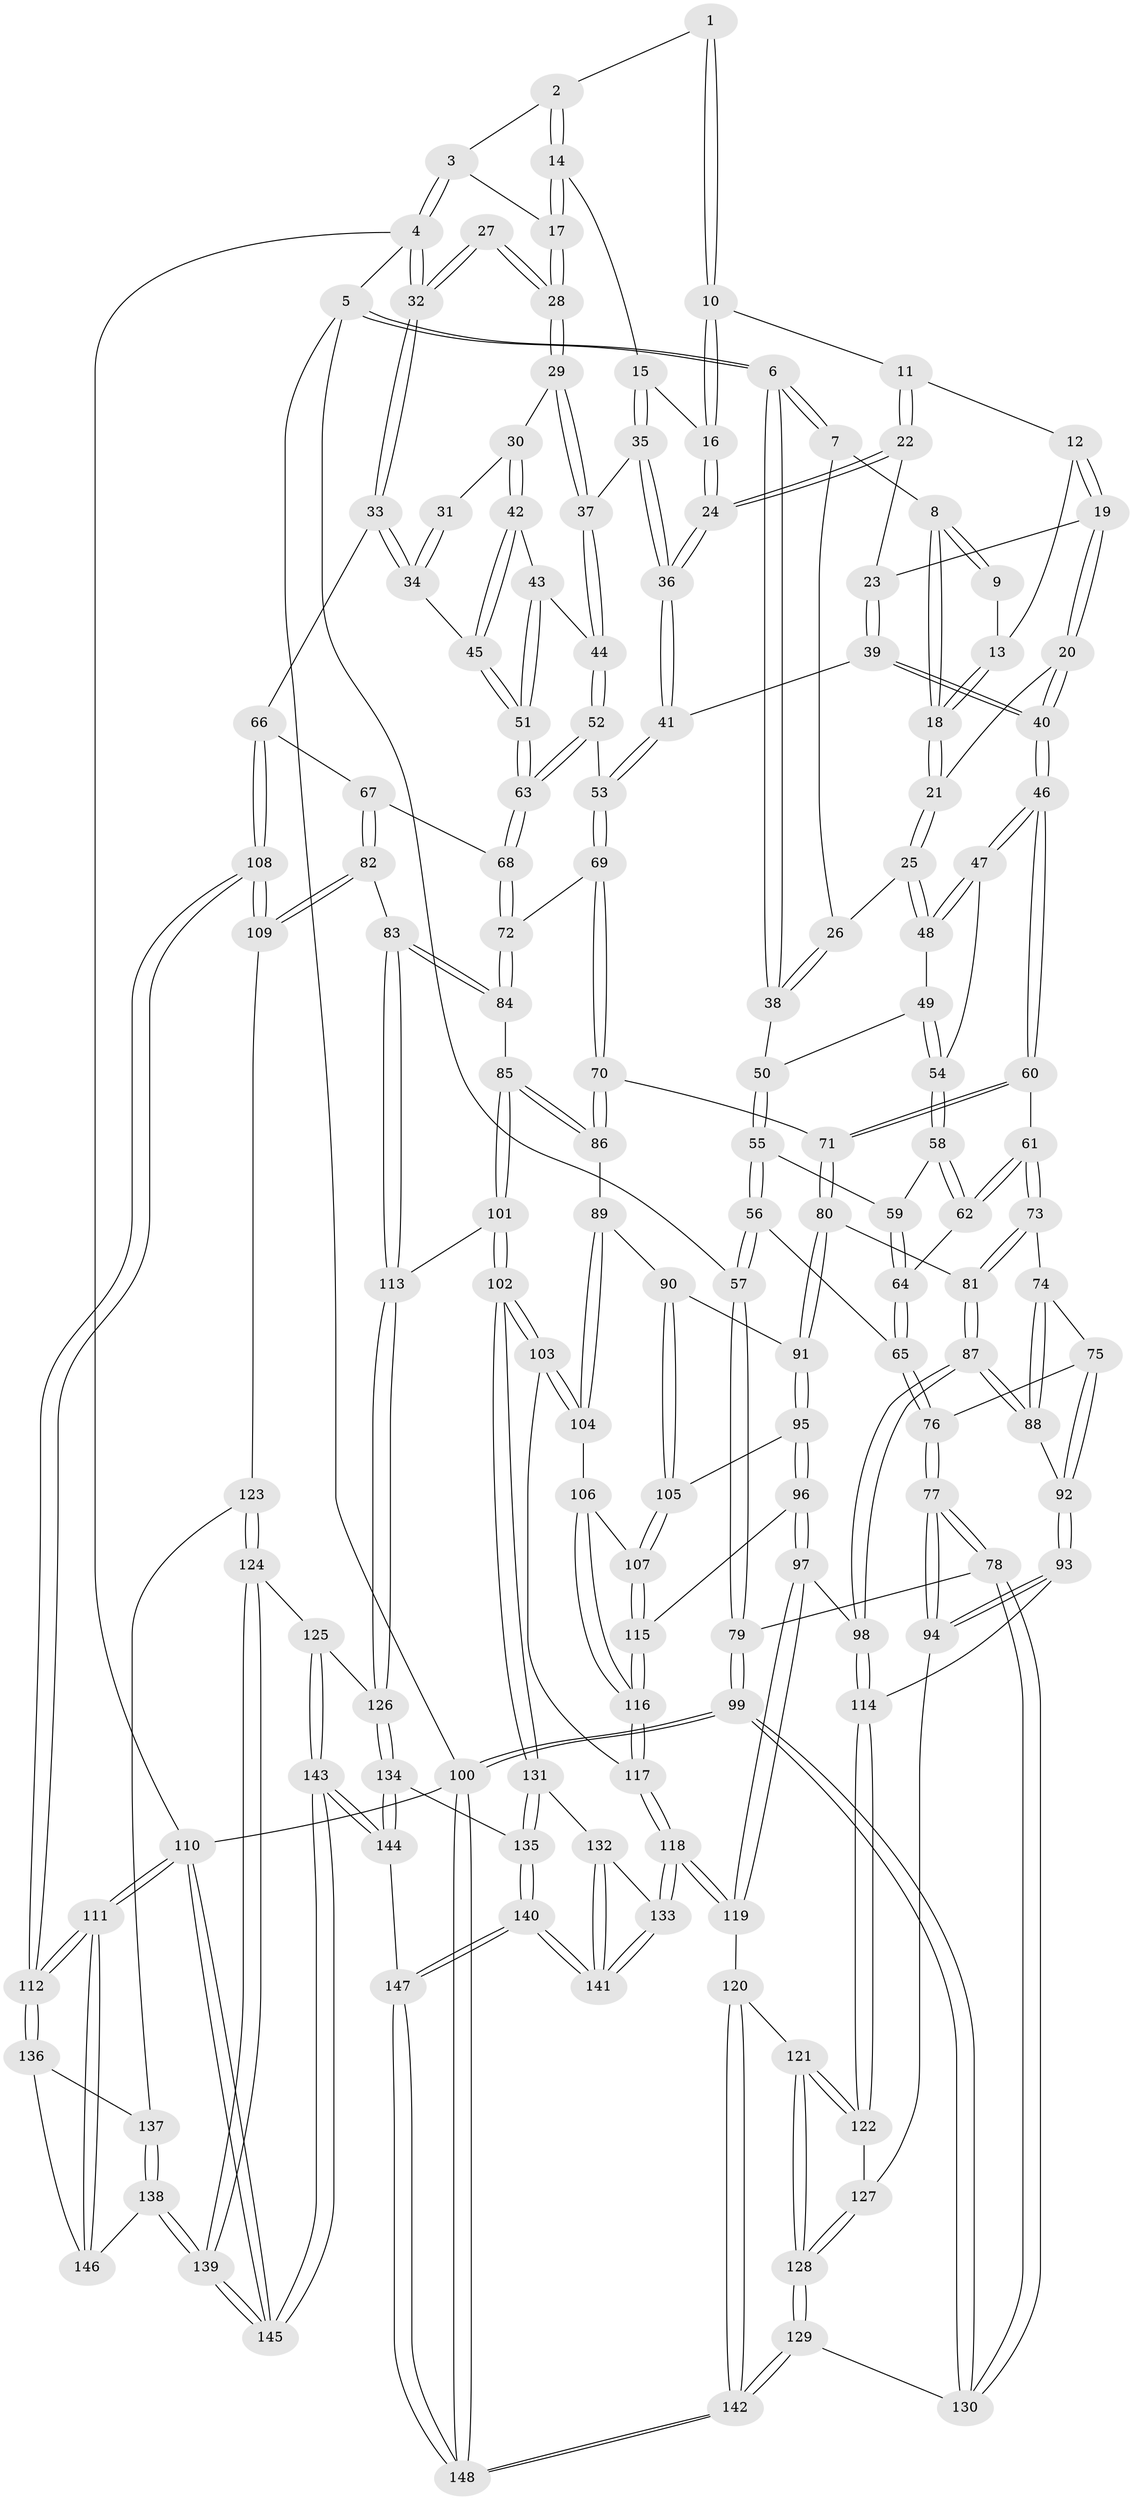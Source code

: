// Generated by graph-tools (version 1.1) at 2025/16/03/09/25 04:16:58]
// undirected, 148 vertices, 367 edges
graph export_dot {
graph [start="1"]
  node [color=gray90,style=filled];
  1 [pos="+0.6427529401238221+0"];
  2 [pos="+0.6892364733687074+0"];
  3 [pos="+1+0"];
  4 [pos="+1+0"];
  5 [pos="+0+0"];
  6 [pos="+0+0"];
  7 [pos="+0.058097144698071514+0"];
  8 [pos="+0.1223068638468324+0"];
  9 [pos="+0.3811631721934676+0"];
  10 [pos="+0.6093694404372579+0.00916509089055006"];
  11 [pos="+0.5308107437908062+0.06320818726349423"];
  12 [pos="+0.4648049102950022+0.06183794545112333"];
  13 [pos="+0.4506885770209701+0.04139156255195709"];
  14 [pos="+0.798125544809103+0.10599770957357552"];
  15 [pos="+0.7268039793425561+0.12128461128509807"];
  16 [pos="+0.6684773310051902+0.10766779565317058"];
  17 [pos="+0.8012173504974139+0.10687978988257574"];
  18 [pos="+0.28273653086849104+0.05230002740901953"];
  19 [pos="+0.4098641198237203+0.1462152720808968"];
  20 [pos="+0.3557071986210701+0.16640979692972085"];
  21 [pos="+0.3087553788833677+0.1457074422390362"];
  22 [pos="+0.5332894317746779+0.17629123456304036"];
  23 [pos="+0.42250790197939625+0.1510582105131038"];
  24 [pos="+0.5789717749909247+0.23483274657057107"];
  25 [pos="+0.2527492720653269+0.19212132248719402"];
  26 [pos="+0.1696596857906883+0.17128889490004423"];
  27 [pos="+1+0"];
  28 [pos="+0.81308790462996+0.11346110762064678"];
  29 [pos="+0.8330007895149777+0.14897683597287908"];
  30 [pos="+0.8515634577252105+0.1659145438829778"];
  31 [pos="+0.9361655819538687+0.1303587928432493"];
  32 [pos="+1+0"];
  33 [pos="+1+0.25732001787924136"];
  34 [pos="+1+0.26474515066552334"];
  35 [pos="+0.7234366254172239+0.21611869073971662"];
  36 [pos="+0.5791271527629124+0.243943433631012"];
  37 [pos="+0.7535843414367948+0.2647003490861838"];
  38 [pos="+0.08170809226652967+0.20732290805970066"];
  39 [pos="+0.539180047649847+0.32252002232889165"];
  40 [pos="+0.4237538181997919+0.3608778811995347"];
  41 [pos="+0.5660663322935061+0.3157462396176066"];
  42 [pos="+0.8945434844453797+0.23213191374456588"];
  43 [pos="+0.8243514392401402+0.2791706630557552"];
  44 [pos="+0.756423556843919+0.29732103658295667"];
  45 [pos="+0.9732327547869378+0.26876260874222796"];
  46 [pos="+0.3930405804845398+0.39673409943338067"];
  47 [pos="+0.2817992385861474+0.30718875163603737"];
  48 [pos="+0.24799423546754434+0.2084314819653585"];
  49 [pos="+0.18445043160498117+0.27378029555040895"];
  50 [pos="+0.09046355011734203+0.26466574845776103"];
  51 [pos="+0.8839772725992188+0.3877281625990697"];
  52 [pos="+0.7526376819672349+0.30376543792585986"];
  53 [pos="+0.6342852207990646+0.3664510918332132"];
  54 [pos="+0.20289675801851323+0.3266319767360972"];
  55 [pos="+0.0727427969396244+0.3020140889984924"];
  56 [pos="+0+0.3758407775422199"];
  57 [pos="+0+0.3915632207053714"];
  58 [pos="+0.19372069200722547+0.3616252926691727"];
  59 [pos="+0.1159605970428725+0.33502883503355074"];
  60 [pos="+0.3886961609441752+0.4074694561317024"];
  61 [pos="+0.24662659617164442+0.442118069128891"];
  62 [pos="+0.21119053108101996+0.42676875587668023"];
  63 [pos="+0.8657720957117149+0.42511022501518597"];
  64 [pos="+0.13941358250290453+0.44595625400044636"];
  65 [pos="+0.10331947400720508+0.46332336909457733"];
  66 [pos="+1+0.4524986048231114"];
  67 [pos="+0.8924313602834963+0.4632549163034344"];
  68 [pos="+0.8656201168643738+0.43097351208516266"];
  69 [pos="+0.6665460494004437+0.4678469915278086"];
  70 [pos="+0.45386714152415386+0.5289402654393754"];
  71 [pos="+0.41696822504287395+0.5045873024238743"];
  72 [pos="+0.6786430693791686+0.48367958145152407"];
  73 [pos="+0.22860090354601614+0.5528028067831338"];
  74 [pos="+0.2206661876985452+0.5582523583012327"];
  75 [pos="+0.10356397957157748+0.5610497641815929"];
  76 [pos="+0.09552911696630688+0.5589629310393678"];
  77 [pos="+0+0.6888616362215462"];
  78 [pos="+0+0.6925411556753498"];
  79 [pos="+0+0.6865734241508961"];
  80 [pos="+0.3552228539779405+0.5831782411549481"];
  81 [pos="+0.30805115595948535+0.5926253492242506"];
  82 [pos="+0.8783734522526098+0.6750759406757194"];
  83 [pos="+0.8405260390006489+0.6689207282919276"];
  84 [pos="+0.688375813105394+0.5836943759877615"];
  85 [pos="+0.6514211567150096+0.6129682440022366"];
  86 [pos="+0.5009858588904091+0.6043216151338432"];
  87 [pos="+0.25830701937400224+0.6832506262643018"];
  88 [pos="+0.20570126718009787+0.6644517938010903"];
  89 [pos="+0.49103014425070346+0.6375418541204025"];
  90 [pos="+0.4098374028085659+0.6681610132584074"];
  91 [pos="+0.366497477691567+0.6290980343731927"];
  92 [pos="+0.1970800175178573+0.6667974792209805"];
  93 [pos="+0.1305905076684066+0.7186637471183616"];
  94 [pos="+0.03762857172981585+0.7287161798576297"];
  95 [pos="+0.3305717529549405+0.70188049801651"];
  96 [pos="+0.3050772520522622+0.7221013465457672"];
  97 [pos="+0.29834457285108135+0.7230211551000052"];
  98 [pos="+0.2826444480363629+0.7204492245866883"];
  99 [pos="+0+0.9364067653358722"];
  100 [pos="+0+1"];
  101 [pos="+0.5897020784310144+0.799489918892364"];
  102 [pos="+0.577201201832297+0.803283492676089"];
  103 [pos="+0.5386863766737785+0.7837697570713026"];
  104 [pos="+0.5096235650963807+0.7500618587678066"];
  105 [pos="+0.4075227024272912+0.7057491532017723"];
  106 [pos="+0.42595187307559335+0.7327920281701354"];
  107 [pos="+0.41729217229417825+0.7251163888105564"];
  108 [pos="+1+0.7127803881363967"];
  109 [pos="+0.9194083617259097+0.706899411373872"];
  110 [pos="+1+1"];
  111 [pos="+1+1"];
  112 [pos="+1+1"];
  113 [pos="+0.6533656945185221+0.819556692639128"];
  114 [pos="+0.22695990617370215+0.7944356013621857"];
  115 [pos="+0.3496013358344123+0.7503275748770325"];
  116 [pos="+0.38022050428464393+0.8062736024773189"];
  117 [pos="+0.38071998768080234+0.8437926391709932"];
  118 [pos="+0.3516499891485464+0.8871672722448504"];
  119 [pos="+0.34202512647213534+0.8838308628641427"];
  120 [pos="+0.2894272113839269+0.8768284334880317"];
  121 [pos="+0.2327243995853217+0.8251456222355898"];
  122 [pos="+0.226973914843218+0.7967376976226215"];
  123 [pos="+0.8676584477047183+0.8285248954867055"];
  124 [pos="+0.7886423011322207+0.8869436169039425"];
  125 [pos="+0.7822911901183257+0.8884456024910736"];
  126 [pos="+0.7059164676322426+0.8731345513275904"];
  127 [pos="+0.09617249868041297+0.8158830562062583"];
  128 [pos="+0.12679476585526947+0.8909894758313724"];
  129 [pos="+0.11423173554890141+0.9633670550932593"];
  130 [pos="+0.07393027160598349+0.9466012933986766"];
  131 [pos="+0.5623512639441803+0.8429600544247543"];
  132 [pos="+0.501985323000381+0.8845614668764525"];
  133 [pos="+0.3617830668566156+0.9059603331455705"];
  134 [pos="+0.6559283830791844+1"];
  135 [pos="+0.5674925765190711+0.9176265141277283"];
  136 [pos="+0.9581966744967589+0.9332354416828557"];
  137 [pos="+0.8854946578219092+0.8605947829620842"];
  138 [pos="+0.8877774498404511+0.9737900871393309"];
  139 [pos="+0.8611102015615619+0.9988934774670962"];
  140 [pos="+0.4108036928443306+1"];
  141 [pos="+0.40830595557340893+1"];
  142 [pos="+0.14205712211590213+1"];
  143 [pos="+0.706127115313022+1"];
  144 [pos="+0.686882407696028+1"];
  145 [pos="+0.7999400171695676+1"];
  146 [pos="+0.8935357325271605+0.9725932681061717"];
  147 [pos="+0.40494818977485963+1"];
  148 [pos="+0.1739449825507882+1"];
  1 -- 2;
  1 -- 10;
  1 -- 10;
  2 -- 3;
  2 -- 14;
  2 -- 14;
  3 -- 4;
  3 -- 4;
  3 -- 17;
  4 -- 5;
  4 -- 32;
  4 -- 32;
  4 -- 110;
  5 -- 6;
  5 -- 6;
  5 -- 57;
  5 -- 100;
  6 -- 7;
  6 -- 7;
  6 -- 38;
  6 -- 38;
  7 -- 8;
  7 -- 26;
  8 -- 9;
  8 -- 9;
  8 -- 18;
  8 -- 18;
  9 -- 13;
  10 -- 11;
  10 -- 16;
  10 -- 16;
  11 -- 12;
  11 -- 22;
  11 -- 22;
  12 -- 13;
  12 -- 19;
  12 -- 19;
  13 -- 18;
  13 -- 18;
  14 -- 15;
  14 -- 17;
  14 -- 17;
  15 -- 16;
  15 -- 35;
  15 -- 35;
  16 -- 24;
  16 -- 24;
  17 -- 28;
  17 -- 28;
  18 -- 21;
  18 -- 21;
  19 -- 20;
  19 -- 20;
  19 -- 23;
  20 -- 21;
  20 -- 40;
  20 -- 40;
  21 -- 25;
  21 -- 25;
  22 -- 23;
  22 -- 24;
  22 -- 24;
  23 -- 39;
  23 -- 39;
  24 -- 36;
  24 -- 36;
  25 -- 26;
  25 -- 48;
  25 -- 48;
  26 -- 38;
  26 -- 38;
  27 -- 28;
  27 -- 28;
  27 -- 32;
  27 -- 32;
  28 -- 29;
  28 -- 29;
  29 -- 30;
  29 -- 37;
  29 -- 37;
  30 -- 31;
  30 -- 42;
  30 -- 42;
  31 -- 34;
  31 -- 34;
  32 -- 33;
  32 -- 33;
  33 -- 34;
  33 -- 34;
  33 -- 66;
  34 -- 45;
  35 -- 36;
  35 -- 36;
  35 -- 37;
  36 -- 41;
  36 -- 41;
  37 -- 44;
  37 -- 44;
  38 -- 50;
  39 -- 40;
  39 -- 40;
  39 -- 41;
  40 -- 46;
  40 -- 46;
  41 -- 53;
  41 -- 53;
  42 -- 43;
  42 -- 45;
  42 -- 45;
  43 -- 44;
  43 -- 51;
  43 -- 51;
  44 -- 52;
  44 -- 52;
  45 -- 51;
  45 -- 51;
  46 -- 47;
  46 -- 47;
  46 -- 60;
  46 -- 60;
  47 -- 48;
  47 -- 48;
  47 -- 54;
  48 -- 49;
  49 -- 50;
  49 -- 54;
  49 -- 54;
  50 -- 55;
  50 -- 55;
  51 -- 63;
  51 -- 63;
  52 -- 53;
  52 -- 63;
  52 -- 63;
  53 -- 69;
  53 -- 69;
  54 -- 58;
  54 -- 58;
  55 -- 56;
  55 -- 56;
  55 -- 59;
  56 -- 57;
  56 -- 57;
  56 -- 65;
  57 -- 79;
  57 -- 79;
  58 -- 59;
  58 -- 62;
  58 -- 62;
  59 -- 64;
  59 -- 64;
  60 -- 61;
  60 -- 71;
  60 -- 71;
  61 -- 62;
  61 -- 62;
  61 -- 73;
  61 -- 73;
  62 -- 64;
  63 -- 68;
  63 -- 68;
  64 -- 65;
  64 -- 65;
  65 -- 76;
  65 -- 76;
  66 -- 67;
  66 -- 108;
  66 -- 108;
  67 -- 68;
  67 -- 82;
  67 -- 82;
  68 -- 72;
  68 -- 72;
  69 -- 70;
  69 -- 70;
  69 -- 72;
  70 -- 71;
  70 -- 86;
  70 -- 86;
  71 -- 80;
  71 -- 80;
  72 -- 84;
  72 -- 84;
  73 -- 74;
  73 -- 81;
  73 -- 81;
  74 -- 75;
  74 -- 88;
  74 -- 88;
  75 -- 76;
  75 -- 92;
  75 -- 92;
  76 -- 77;
  76 -- 77;
  77 -- 78;
  77 -- 78;
  77 -- 94;
  77 -- 94;
  78 -- 79;
  78 -- 130;
  78 -- 130;
  79 -- 99;
  79 -- 99;
  80 -- 81;
  80 -- 91;
  80 -- 91;
  81 -- 87;
  81 -- 87;
  82 -- 83;
  82 -- 109;
  82 -- 109;
  83 -- 84;
  83 -- 84;
  83 -- 113;
  83 -- 113;
  84 -- 85;
  85 -- 86;
  85 -- 86;
  85 -- 101;
  85 -- 101;
  86 -- 89;
  87 -- 88;
  87 -- 88;
  87 -- 98;
  87 -- 98;
  88 -- 92;
  89 -- 90;
  89 -- 104;
  89 -- 104;
  90 -- 91;
  90 -- 105;
  90 -- 105;
  91 -- 95;
  91 -- 95;
  92 -- 93;
  92 -- 93;
  93 -- 94;
  93 -- 94;
  93 -- 114;
  94 -- 127;
  95 -- 96;
  95 -- 96;
  95 -- 105;
  96 -- 97;
  96 -- 97;
  96 -- 115;
  97 -- 98;
  97 -- 119;
  97 -- 119;
  98 -- 114;
  98 -- 114;
  99 -- 100;
  99 -- 100;
  99 -- 130;
  99 -- 130;
  100 -- 148;
  100 -- 148;
  100 -- 110;
  101 -- 102;
  101 -- 102;
  101 -- 113;
  102 -- 103;
  102 -- 103;
  102 -- 131;
  102 -- 131;
  103 -- 104;
  103 -- 104;
  103 -- 117;
  104 -- 106;
  105 -- 107;
  105 -- 107;
  106 -- 107;
  106 -- 116;
  106 -- 116;
  107 -- 115;
  107 -- 115;
  108 -- 109;
  108 -- 109;
  108 -- 112;
  108 -- 112;
  109 -- 123;
  110 -- 111;
  110 -- 111;
  110 -- 145;
  110 -- 145;
  111 -- 112;
  111 -- 112;
  111 -- 146;
  111 -- 146;
  112 -- 136;
  112 -- 136;
  113 -- 126;
  113 -- 126;
  114 -- 122;
  114 -- 122;
  115 -- 116;
  115 -- 116;
  116 -- 117;
  116 -- 117;
  117 -- 118;
  117 -- 118;
  118 -- 119;
  118 -- 119;
  118 -- 133;
  118 -- 133;
  119 -- 120;
  120 -- 121;
  120 -- 142;
  120 -- 142;
  121 -- 122;
  121 -- 122;
  121 -- 128;
  121 -- 128;
  122 -- 127;
  123 -- 124;
  123 -- 124;
  123 -- 137;
  124 -- 125;
  124 -- 139;
  124 -- 139;
  125 -- 126;
  125 -- 143;
  125 -- 143;
  126 -- 134;
  126 -- 134;
  127 -- 128;
  127 -- 128;
  128 -- 129;
  128 -- 129;
  129 -- 130;
  129 -- 142;
  129 -- 142;
  131 -- 132;
  131 -- 135;
  131 -- 135;
  132 -- 133;
  132 -- 141;
  132 -- 141;
  133 -- 141;
  133 -- 141;
  134 -- 135;
  134 -- 144;
  134 -- 144;
  135 -- 140;
  135 -- 140;
  136 -- 137;
  136 -- 146;
  137 -- 138;
  137 -- 138;
  138 -- 139;
  138 -- 139;
  138 -- 146;
  139 -- 145;
  139 -- 145;
  140 -- 141;
  140 -- 141;
  140 -- 147;
  140 -- 147;
  142 -- 148;
  142 -- 148;
  143 -- 144;
  143 -- 144;
  143 -- 145;
  143 -- 145;
  144 -- 147;
  147 -- 148;
  147 -- 148;
}

